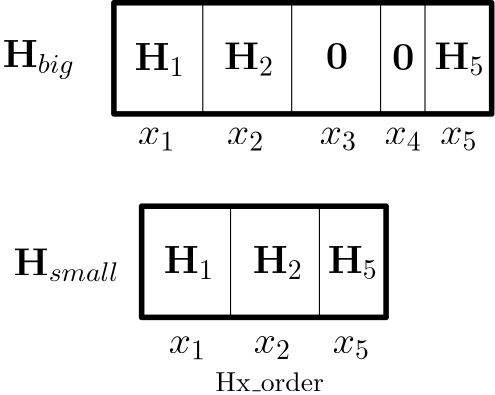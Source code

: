 <?xml version="1.0"?>
<!DOCTYPE ipe SYSTEM "ipe.dtd">
<ipe version="70206" creator="Ipe 7.2.7">
<info created="D:20230509184157" modified="D:20230509184725"/>
<ipestyle name="basic">
<symbol name="arrow/arc(spx)">
<path stroke="sym-stroke" fill="sym-stroke" pen="sym-pen">
0 0 m
-1 0.333 l
-1 -0.333 l
h
</path>
</symbol>
<symbol name="arrow/farc(spx)">
<path stroke="sym-stroke" fill="white" pen="sym-pen">
0 0 m
-1 0.333 l
-1 -0.333 l
h
</path>
</symbol>
<symbol name="arrow/ptarc(spx)">
<path stroke="sym-stroke" fill="sym-stroke" pen="sym-pen">
0 0 m
-1 0.333 l
-0.8 0 l
-1 -0.333 l
h
</path>
</symbol>
<symbol name="arrow/fptarc(spx)">
<path stroke="sym-stroke" fill="white" pen="sym-pen">
0 0 m
-1 0.333 l
-0.8 0 l
-1 -0.333 l
h
</path>
</symbol>
<symbol name="mark/circle(sx)" transformations="translations">
<path fill="sym-stroke">
0.6 0 0 0.6 0 0 e
0.4 0 0 0.4 0 0 e
</path>
</symbol>
<symbol name="mark/disk(sx)" transformations="translations">
<path fill="sym-stroke">
0.6 0 0 0.6 0 0 e
</path>
</symbol>
<symbol name="mark/fdisk(sfx)" transformations="translations">
<group>
<path fill="sym-fill">
0.5 0 0 0.5 0 0 e
</path>
<path fill="sym-stroke" fillrule="eofill">
0.6 0 0 0.6 0 0 e
0.4 0 0 0.4 0 0 e
</path>
</group>
</symbol>
<symbol name="mark/box(sx)" transformations="translations">
<path fill="sym-stroke" fillrule="eofill">
-0.6 -0.6 m
0.6 -0.6 l
0.6 0.6 l
-0.6 0.6 l
h
-0.4 -0.4 m
0.4 -0.4 l
0.4 0.4 l
-0.4 0.4 l
h
</path>
</symbol>
<symbol name="mark/square(sx)" transformations="translations">
<path fill="sym-stroke">
-0.6 -0.6 m
0.6 -0.6 l
0.6 0.6 l
-0.6 0.6 l
h
</path>
</symbol>
<symbol name="mark/fsquare(sfx)" transformations="translations">
<group>
<path fill="sym-fill">
-0.5 -0.5 m
0.5 -0.5 l
0.5 0.5 l
-0.5 0.5 l
h
</path>
<path fill="sym-stroke" fillrule="eofill">
-0.6 -0.6 m
0.6 -0.6 l
0.6 0.6 l
-0.6 0.6 l
h
-0.4 -0.4 m
0.4 -0.4 l
0.4 0.4 l
-0.4 0.4 l
h
</path>
</group>
</symbol>
<symbol name="mark/cross(sx)" transformations="translations">
<group>
<path fill="sym-stroke">
-0.43 -0.57 m
0.57 0.43 l
0.43 0.57 l
-0.57 -0.43 l
h
</path>
<path fill="sym-stroke">
-0.43 0.57 m
0.57 -0.43 l
0.43 -0.57 l
-0.57 0.43 l
h
</path>
</group>
</symbol>
<symbol name="arrow/fnormal(spx)">
<path stroke="sym-stroke" fill="white" pen="sym-pen">
0 0 m
-1 0.333 l
-1 -0.333 l
h
</path>
</symbol>
<symbol name="arrow/pointed(spx)">
<path stroke="sym-stroke" fill="sym-stroke" pen="sym-pen">
0 0 m
-1 0.333 l
-0.8 0 l
-1 -0.333 l
h
</path>
</symbol>
<symbol name="arrow/fpointed(spx)">
<path stroke="sym-stroke" fill="white" pen="sym-pen">
0 0 m
-1 0.333 l
-0.8 0 l
-1 -0.333 l
h
</path>
</symbol>
<symbol name="arrow/linear(spx)">
<path stroke="sym-stroke" pen="sym-pen">
-1 0.333 m
0 0 l
-1 -0.333 l
</path>
</symbol>
<symbol name="arrow/fdouble(spx)">
<path stroke="sym-stroke" fill="white" pen="sym-pen">
0 0 m
-1 0.333 l
-1 -0.333 l
h
-1 0 m
-2 0.333 l
-2 -0.333 l
h
</path>
</symbol>
<symbol name="arrow/double(spx)">
<path stroke="sym-stroke" fill="sym-stroke" pen="sym-pen">
0 0 m
-1 0.333 l
-1 -0.333 l
h
-1 0 m
-2 0.333 l
-2 -0.333 l
h
</path>
</symbol>
<pen name="heavier" value="0.8"/>
<pen name="fat" value="1.2"/>
<pen name="ultrafat" value="2"/>
<symbolsize name="large" value="5"/>
<symbolsize name="small" value="2"/>
<symbolsize name="tiny" value="1.1"/>
<arrowsize name="large" value="10"/>
<arrowsize name="small" value="5"/>
<arrowsize name="tiny" value="3"/>
<color name="red" value="1 0 0"/>
<color name="green" value="0 1 0"/>
<color name="blue" value="0 0 1"/>
<color name="yellow" value="1 1 0"/>
<color name="orange" value="1 0.647 0"/>
<color name="gold" value="1 0.843 0"/>
<color name="purple" value="0.627 0.125 0.941"/>
<color name="gray" value="0.745"/>
<color name="brown" value="0.647 0.165 0.165"/>
<color name="navy" value="0 0 0.502"/>
<color name="pink" value="1 0.753 0.796"/>
<color name="seagreen" value="0.18 0.545 0.341"/>
<color name="turquoise" value="0.251 0.878 0.816"/>
<color name="violet" value="0.933 0.51 0.933"/>
<color name="darkblue" value="0 0 0.545"/>
<color name="darkcyan" value="0 0.545 0.545"/>
<color name="darkgray" value="0.663"/>
<color name="darkgreen" value="0 0.392 0"/>
<color name="darkmagenta" value="0.545 0 0.545"/>
<color name="darkorange" value="1 0.549 0"/>
<color name="darkred" value="0.545 0 0"/>
<color name="lightblue" value="0.678 0.847 0.902"/>
<color name="lightcyan" value="0.878 1 1"/>
<color name="lightgray" value="0.827"/>
<color name="lightgreen" value="0.565 0.933 0.565"/>
<color name="lightyellow" value="1 1 0.878"/>
<dashstyle name="dashed" value="[4] 0"/>
<dashstyle name="dotted" value="[1 3] 0"/>
<dashstyle name="dash dotted" value="[4 2 1 2] 0"/>
<dashstyle name="dash dot dotted" value="[4 2 1 2 1 2] 0"/>
<textsize name="large" value="\large"/>
<textsize name="Large" value="\Large"/>
<textsize name="LARGE" value="\LARGE"/>
<textsize name="huge" value="\huge"/>
<textsize name="Huge" value="\Huge"/>
<textsize name="small" value="\small"/>
<textsize name="footnote" value="\footnotesize"/>
<textsize name="tiny" value="\tiny"/>
<textstyle name="center" begin="\begin{center}" end="\end{center}"/>
<textstyle name="itemize" begin="\begin{itemize}" end="\end{itemize}"/>
<textstyle name="item" begin="\begin{itemize}\item{}" end="\end{itemize}"/>
<gridsize name="4 pts" value="4"/>
<gridsize name="8 pts (~3 mm)" value="8"/>
<gridsize name="16 pts (~6 mm)" value="16"/>
<gridsize name="32 pts (~12 mm)" value="32"/>
<gridsize name="10 pts (~3.5 mm)" value="10"/>
<gridsize name="20 pts (~7 mm)" value="20"/>
<gridsize name="14 pts (~5 mm)" value="14"/>
<gridsize name="28 pts (~10 mm)" value="28"/>
<gridsize name="56 pts (~20 mm)" value="56"/>
<anglesize name="90 deg" value="90"/>
<anglesize name="60 deg" value="60"/>
<anglesize name="45 deg" value="45"/>
<anglesize name="30 deg" value="30"/>
<anglesize name="22.5 deg" value="22.5"/>
<opacity name="10%" value="0.1"/>
<opacity name="30%" value="0.3"/>
<opacity name="50%" value="0.5"/>
<opacity name="75%" value="0.75"/>
<tiling name="falling" angle="-60" step="4" width="1"/>
<tiling name="rising" angle="30" step="4" width="1"/>
</ipestyle>
<page>
<layer name="alpha"/>
<view layers="alpha" active="alpha"/>
<path layer="alpha" matrix="0.425 0 0 0.416667 73.6 410.667" stroke="black" pen="ultrafat">
128 704 m
128 608 l
448 608 l
448 704 l
h
</path>
<path stroke="black">
160 704 m
160 664 l
</path>
<path stroke="black">
192 704 m
192 664 l
</path>
<path stroke="black">
224 704 m
224 664 l
</path>
<path stroke="black">
240 704 m
240 664 l
</path>
<text matrix="1 0 0 1 -7.28616 -83.0031" transformations="translations" pos="144 736" stroke="black" type="label" width="13.462" height="6.179" depth="2.15" valign="baseline" size="Large" style="math">x_1</text>
<text matrix="1 0 0 1 24.7138 -83.0031" transformations="translations" pos="144 736" stroke="black" type="label" width="13.462" height="6.179" depth="2.15" valign="baseline" size="Large" style="math">x_2
</text>
<text matrix="1 0 0 1 58.1415 -83.0031" transformations="translations" pos="144 736" stroke="black" type="label" width="13.462" height="6.179" depth="2.15" valign="baseline" size="Large" style="math">x_3</text>
<text matrix="1 0 0 1 81.4277 -83.0031" transformations="translations" pos="144 736" stroke="black" type="label" width="13.462" height="6.179" depth="2.15" valign="baseline" size="Large" style="math">x_4
</text>
<text matrix="1 0 0 1 101.502 -83.0031" transformations="translations" pos="144 736" stroke="black" type="label" width="13.462" height="6.179" depth="2.15" valign="baseline" size="Large" style="math">x_5</text>
<text matrix="1 0 0 1 -8.53538 -56.1785" transformations="translations" pos="144 736" stroke="black" type="label" width="18.099" height="9.845" depth="2.15" valign="baseline" size="Large" style="math">\mathbf{H}_1</text>
<text matrix="1 0 0 1 -56 -55.1077" transformations="translations" pos="144 736" stroke="black" type="label" width="25.935" height="9.842" depth="4.09" valign="baseline" size="Large" style="math">\mathbf{H}_{big}</text>
<text matrix="1 0 0 1 23.6431 -56" transformations="translations" pos="144 736" stroke="black" type="label" width="18.099" height="9.845" depth="2.15" valign="baseline" size="Large" style="math">\mathbf{H}_2</text>
<text matrix="1 0 0 1 99.36 -56" transformations="translations" pos="144 736" stroke="black" type="label" width="18.099" height="9.845" depth="2.15" valign="baseline" size="Large" style="math">\mathbf{H}_5</text>
<text matrix="1 0 0 1 60.2523 -55.8215" transformations="translations" pos="144 736" stroke="black" type="label" width="8.07" height="9.245" depth="0" valign="baseline" size="Large" style="math">\mathbf{0}</text>
<text matrix="1 0 0 1 84.1046 -56.1785" transformations="translations" pos="144 736" stroke="black" type="label" width="8.07" height="9.245" depth="0" valign="baseline" size="Large" style="math">\mathbf{0}</text>
<path matrix="0.275 0 0 0.416667 102.794 337.418" stroke="black" pen="ultrafat">
128 704 m
128 608 l
448 608 l
448 704 l
h
</path>
<path matrix="1 0 0 1 9.99378 -73.2492" stroke="black">
160 704 m
160 664 l
</path>
<path matrix="1 0 0 1 9.99378 -73.2492" stroke="black">
192 704 m
192 664 l
</path>
<text matrix="1 0 0 1 62.7815 -158.215" transformations="translations" pos="144 736" stroke="black" type="label" width="13.462" height="6.179" depth="2.15" valign="baseline" size="Large" style="math">x_5</text>
<text matrix="1 0 0 1 34.3507 -158.068" transformations="translations" pos="144 736" stroke="black" type="label" width="13.462" height="6.179" depth="2.15" valign="baseline" size="Large" style="math">x_2
</text>
<text matrix="1 0 0 1 3.77838 -158.215" transformations="translations" pos="144 736" stroke="black" type="label" width="13.462" height="6.179" depth="2.15" valign="baseline" size="Large" style="math">x_1</text>
<text matrix="1 0 0 1 -52.1046 -130.142" transformations="translations" pos="144 736" stroke="black" type="label" width="38.138" height="9.845" depth="2.15" valign="baseline" size="Large" style="math">\mathbf{H}_{small}</text>
<text matrix="1 0 0 1 20.5229 -171.865" transformations="translations" pos="144 736" stroke="black" type="label" width="39.065" height="6.918" depth="0" valign="baseline" style="math">\mathrm{Hx\_order}</text>
<text matrix="1 0 0 1 1.99378 -129.249" transformations="translations" pos="144 736" stroke="black" type="label" width="18.099" height="9.845" depth="2.15" valign="baseline" size="Large" style="math">\mathbf{H}_1</text>
<text matrix="1 0 0 1 33.9938 -129.249" transformations="translations" pos="144 736" stroke="black" type="label" width="18.099" height="9.845" depth="2.15" valign="baseline" size="Large" style="math">\mathbf{H}_2</text>
<text matrix="1 0 0 1 60.9969 -129.249" transformations="translations" pos="144 736" stroke="black" type="label" width="18.099" height="9.845" depth="2.15" valign="baseline" size="Large" style="math">\mathbf{H}_5</text>
</page>
</ipe>

